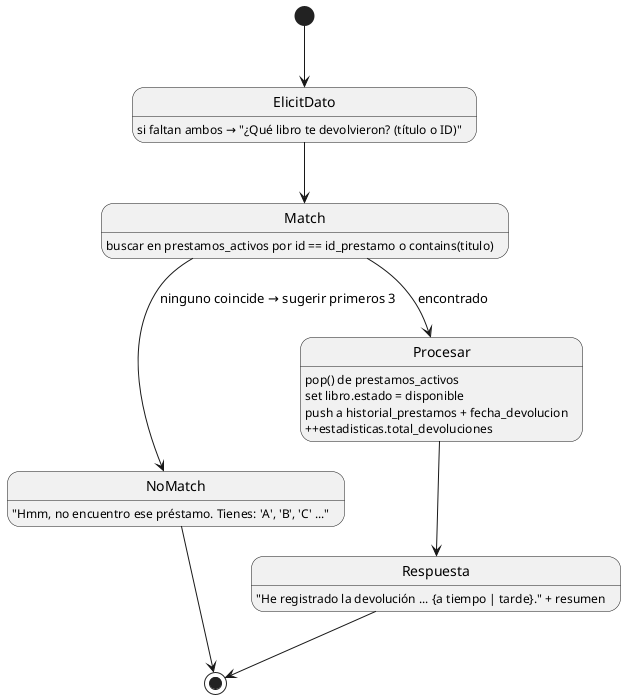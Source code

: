 @startuml Devolver
' DevolverLibro – Match por id o título y movimiento a historial
skinparam shadowing false

[*] --> ElicitDato
ElicitDato : si faltan ambos → "¿Qué libro te devolvieron? (título o ID)"
ElicitDato --> Match

Match : buscar en prestamos_activos por id == id_prestamo o contains(titulo)
Match --> NoMatch : ninguno coincide → sugerir primeros 3
Match --> Procesar : encontrado

Procesar : pop() de prestamos_activos
Procesar : set libro.estado = disponible
Procesar : push a historial_prestamos + fecha_devolucion
Procesar : ++estadisticas.total_devoluciones
Procesar --> Respuesta

Respuesta : "He registrado la devolución ... {a tiempo | tarde}." + resumen
Respuesta --> [*]

NoMatch : "Hmm, no encuentro ese préstamo. Tienes: 'A', 'B', 'C' ..."
NoMatch --> [*]
@enduml
